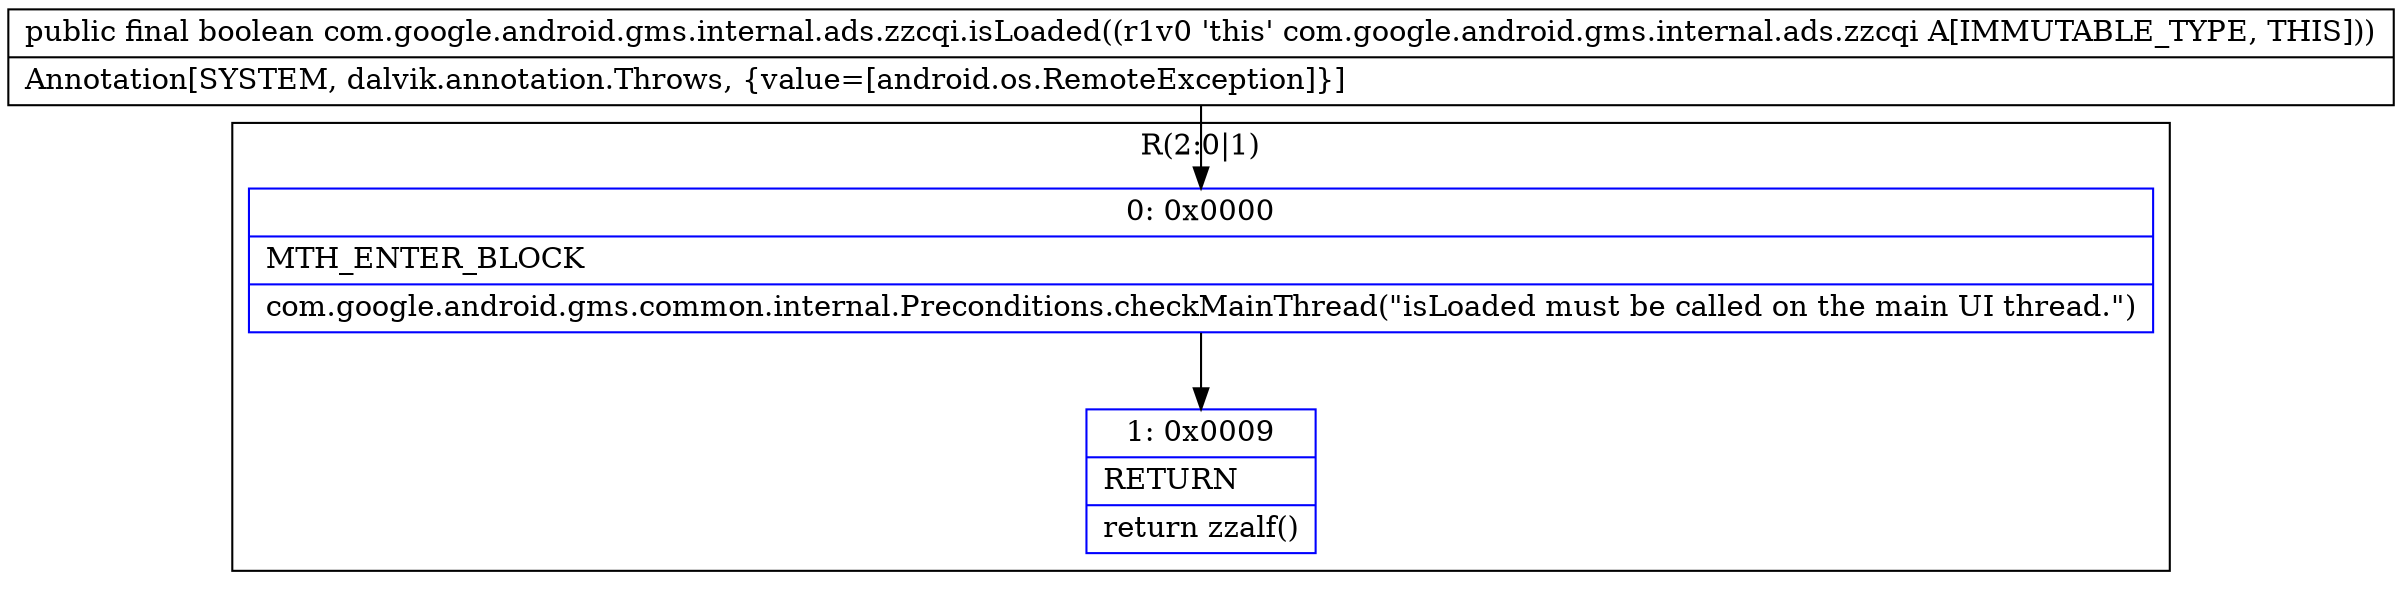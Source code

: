 digraph "CFG forcom.google.android.gms.internal.ads.zzcqi.isLoaded()Z" {
subgraph cluster_Region_505117923 {
label = "R(2:0|1)";
node [shape=record,color=blue];
Node_0 [shape=record,label="{0\:\ 0x0000|MTH_ENTER_BLOCK\l|com.google.android.gms.common.internal.Preconditions.checkMainThread(\"isLoaded must be called on the main UI thread.\")\l}"];
Node_1 [shape=record,label="{1\:\ 0x0009|RETURN\l|return zzalf()\l}"];
}
MethodNode[shape=record,label="{public final boolean com.google.android.gms.internal.ads.zzcqi.isLoaded((r1v0 'this' com.google.android.gms.internal.ads.zzcqi A[IMMUTABLE_TYPE, THIS]))  | Annotation[SYSTEM, dalvik.annotation.Throws, \{value=[android.os.RemoteException]\}]\l}"];
MethodNode -> Node_0;
Node_0 -> Node_1;
}


